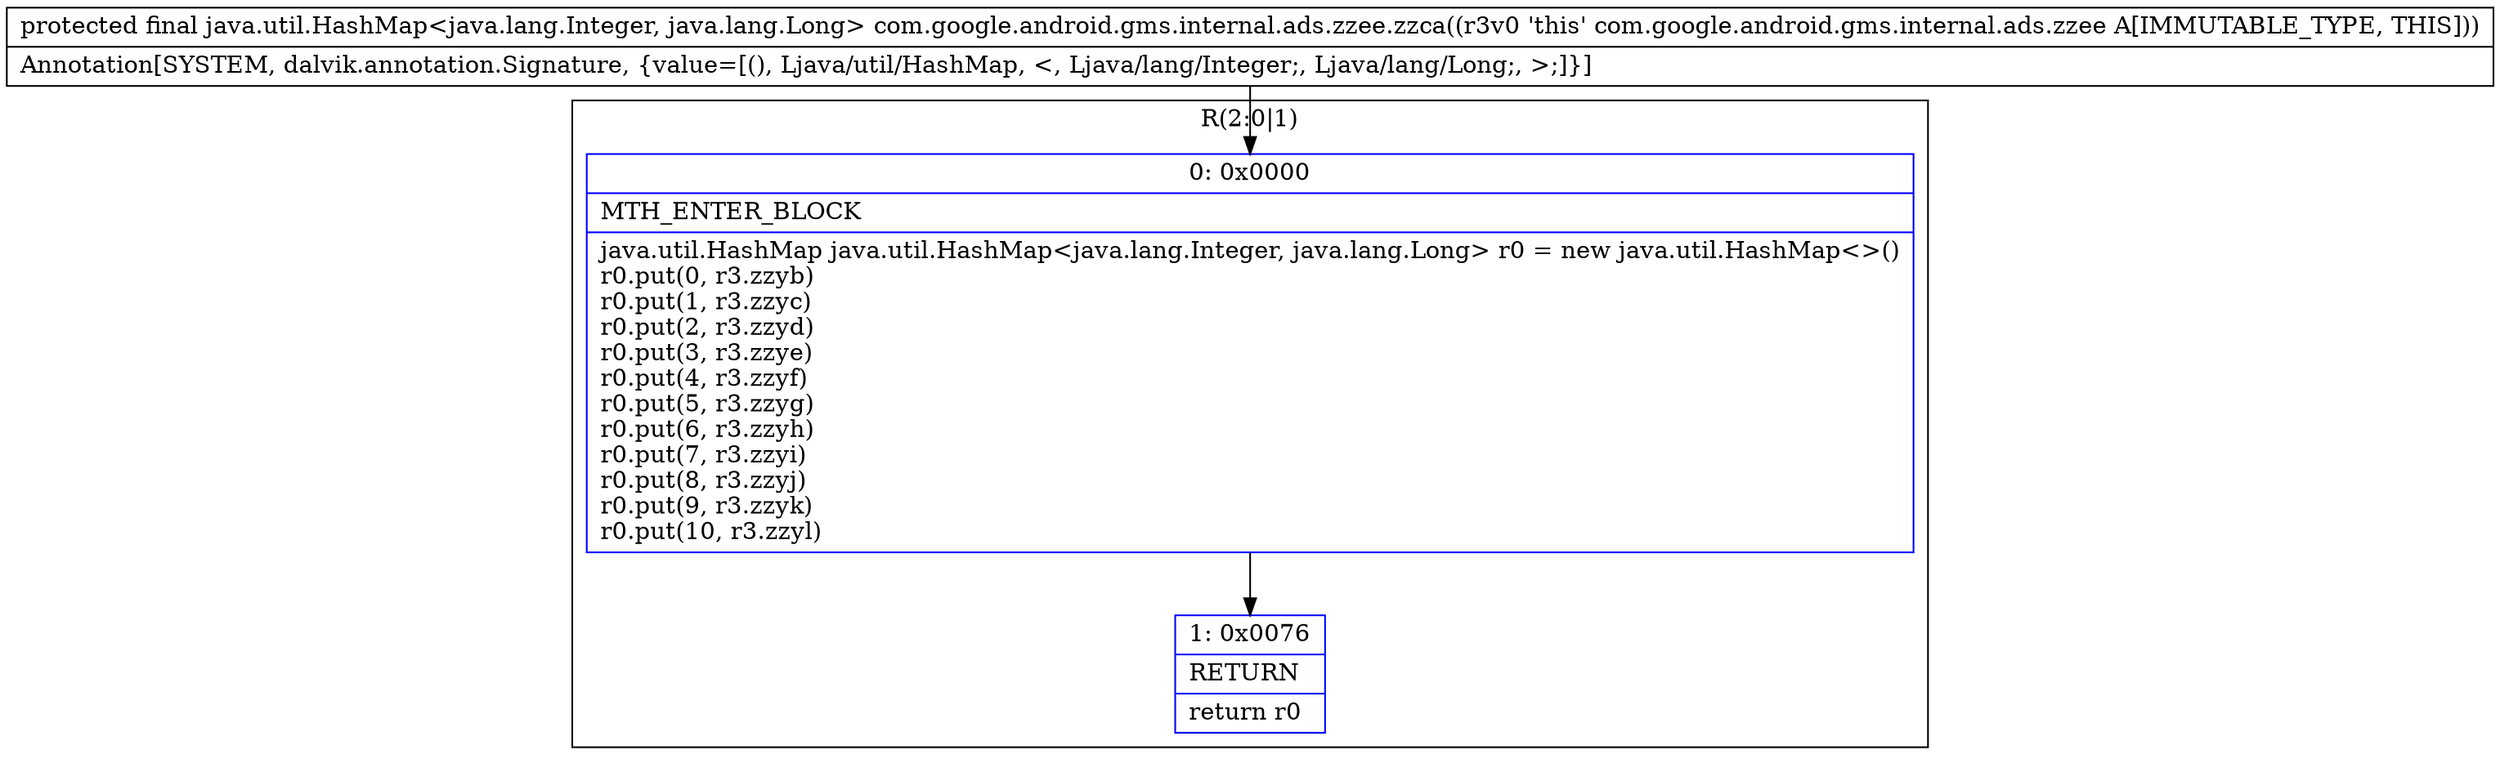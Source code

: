 digraph "CFG forcom.google.android.gms.internal.ads.zzee.zzca()Ljava\/util\/HashMap;" {
subgraph cluster_Region_1257963001 {
label = "R(2:0|1)";
node [shape=record,color=blue];
Node_0 [shape=record,label="{0\:\ 0x0000|MTH_ENTER_BLOCK\l|java.util.HashMap java.util.HashMap\<java.lang.Integer, java.lang.Long\> r0 = new java.util.HashMap\<\>()\lr0.put(0, r3.zzyb)\lr0.put(1, r3.zzyc)\lr0.put(2, r3.zzyd)\lr0.put(3, r3.zzye)\lr0.put(4, r3.zzyf)\lr0.put(5, r3.zzyg)\lr0.put(6, r3.zzyh)\lr0.put(7, r3.zzyi)\lr0.put(8, r3.zzyj)\lr0.put(9, r3.zzyk)\lr0.put(10, r3.zzyl)\l}"];
Node_1 [shape=record,label="{1\:\ 0x0076|RETURN\l|return r0\l}"];
}
MethodNode[shape=record,label="{protected final java.util.HashMap\<java.lang.Integer, java.lang.Long\> com.google.android.gms.internal.ads.zzee.zzca((r3v0 'this' com.google.android.gms.internal.ads.zzee A[IMMUTABLE_TYPE, THIS]))  | Annotation[SYSTEM, dalvik.annotation.Signature, \{value=[(), Ljava\/util\/HashMap, \<, Ljava\/lang\/Integer;, Ljava\/lang\/Long;, \>;]\}]\l}"];
MethodNode -> Node_0;
Node_0 -> Node_1;
}

